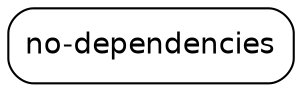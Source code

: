 digraph "G" {
  node [shape="box",style="rounded",fontname="Helvetica",fontsize="14"]
  edge [fontsize="10",fontname="Helvetica"]

  // Node Definitions:
  "com.github.ferstl:no-dependencies"[label=<no-dependencies>]

  // Edge Definitions:
}
